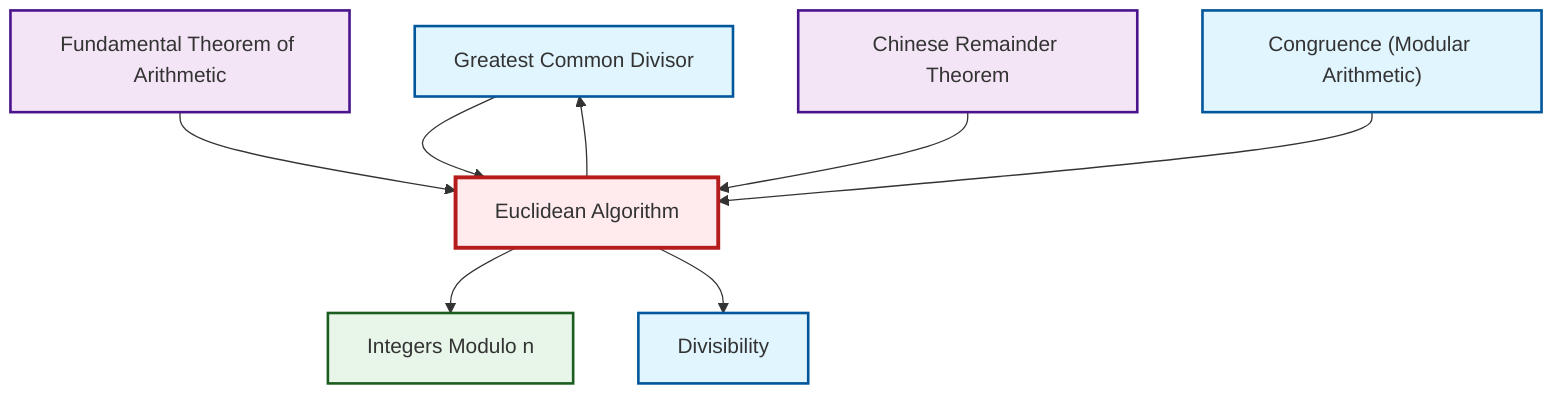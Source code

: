 graph TD
    classDef definition fill:#e1f5fe,stroke:#01579b,stroke-width:2px
    classDef theorem fill:#f3e5f5,stroke:#4a148c,stroke-width:2px
    classDef axiom fill:#fff3e0,stroke:#e65100,stroke-width:2px
    classDef example fill:#e8f5e9,stroke:#1b5e20,stroke-width:2px
    classDef current fill:#ffebee,stroke:#b71c1c,stroke-width:3px
    def-divisibility["Divisibility"]:::definition
    def-gcd["Greatest Common Divisor"]:::definition
    thm-chinese-remainder["Chinese Remainder Theorem"]:::theorem
    thm-euclidean-algorithm["Euclidean Algorithm"]:::theorem
    def-congruence["Congruence (Modular Arithmetic)"]:::definition
    ex-quotient-integers-mod-n["Integers Modulo n"]:::example
    thm-fundamental-arithmetic["Fundamental Theorem of Arithmetic"]:::theorem
    def-gcd --> thm-euclidean-algorithm
    thm-euclidean-algorithm --> ex-quotient-integers-mod-n
    thm-euclidean-algorithm --> def-gcd
    thm-fundamental-arithmetic --> thm-euclidean-algorithm
    thm-chinese-remainder --> thm-euclidean-algorithm
    def-congruence --> thm-euclidean-algorithm
    thm-euclidean-algorithm --> def-divisibility
    class thm-euclidean-algorithm current